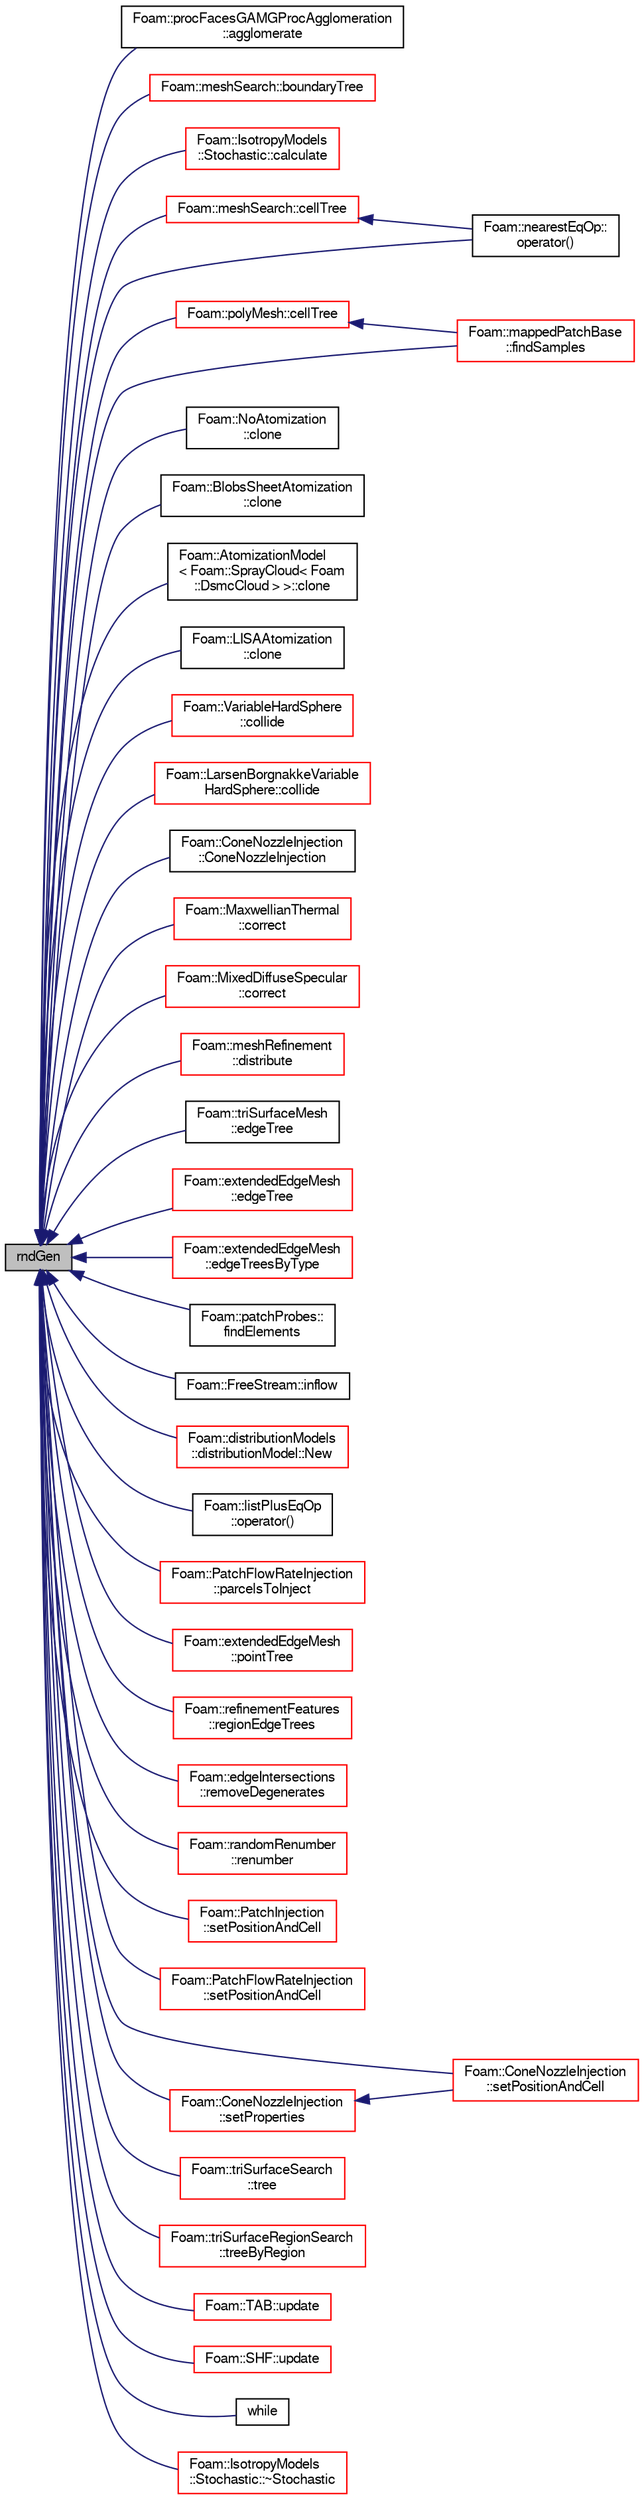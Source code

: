 digraph "rndGen"
{
  bgcolor="transparent";
  edge [fontname="FreeSans",fontsize="10",labelfontname="FreeSans",labelfontsize="10"];
  node [fontname="FreeSans",fontsize="10",shape=record];
  rankdir="LR";
  Node2147 [label="rndGen",height=0.2,width=0.4,color="black", fillcolor="grey75", style="filled", fontcolor="black"];
  Node2147 -> Node2148 [dir="back",color="midnightblue",fontsize="10",style="solid",fontname="FreeSans"];
  Node2148 [label="Foam::procFacesGAMGProcAgglomeration\l::agglomerate",height=0.2,width=0.4,color="black",URL="$a26998.html#aafdd9615cff0be3c3c601afb8526aee5",tooltip="Modify agglomeration. Return true if modified. "];
  Node2147 -> Node2149 [dir="back",color="midnightblue",fontsize="10",style="solid",fontname="FreeSans"];
  Node2149 [label="Foam::meshSearch::boundaryTree",height=0.2,width=0.4,color="red",URL="$a25118.html#a388fb4d39f97b837f32ecf4ac809a4d3",tooltip="Get (demand driven) reference to octree holding all. "];
  Node2147 -> Node2152 [dir="back",color="midnightblue",fontsize="10",style="solid",fontname="FreeSans"];
  Node2152 [label="Foam::IsotropyModels\l::Stochastic::calculate",height=0.2,width=0.4,color="red",URL="$a24246.html#afe1d8348c24e6589bc7c0b3f689316a7",tooltip="Member Functions. "];
  Node2147 -> Node2154 [dir="back",color="midnightblue",fontsize="10",style="solid",fontname="FreeSans"];
  Node2154 [label="Foam::meshSearch::cellTree",height=0.2,width=0.4,color="red",URL="$a25118.html#ac6c5bd053e8332171655f8ef67dbe917",tooltip="Get (demand driven) reference to octree holding all cells. "];
  Node2154 -> Node2151 [dir="back",color="midnightblue",fontsize="10",style="solid",fontname="FreeSans"];
  Node2151 [label="Foam::nearestEqOp::\loperator()",height=0.2,width=0.4,color="black",URL="$a29394.html#a7125bb052e112a423cd8082006cdac3b"];
  Node2147 -> Node2155 [dir="back",color="midnightblue",fontsize="10",style="solid",fontname="FreeSans"];
  Node2155 [label="Foam::polyMesh::cellTree",height=0.2,width=0.4,color="red",URL="$a27410.html#ac6c5bd053e8332171655f8ef67dbe917",tooltip="Return the cell search tree. "];
  Node2155 -> Node2156 [dir="back",color="midnightblue",fontsize="10",style="solid",fontname="FreeSans"];
  Node2156 [label="Foam::mappedPatchBase\l::findSamples",height=0.2,width=0.4,color="red",URL="$a25094.html#a5b45dd96de2566fe120ce82fd632868c",tooltip="Find cells/faces containing samples. "];
  Node2147 -> Node2272 [dir="back",color="midnightblue",fontsize="10",style="solid",fontname="FreeSans"];
  Node2272 [label="Foam::NoAtomization\l::clone",height=0.2,width=0.4,color="black",URL="$a24554.html#a3c5dc41485f2037aa988d99e90266e94",tooltip="Construct and return a clone. "];
  Node2147 -> Node2273 [dir="back",color="midnightblue",fontsize="10",style="solid",fontname="FreeSans"];
  Node2273 [label="Foam::BlobsSheetAtomization\l::clone",height=0.2,width=0.4,color="black",URL="$a24546.html#a3c5dc41485f2037aa988d99e90266e94",tooltip="Construct and return a clone. "];
  Node2147 -> Node2274 [dir="back",color="midnightblue",fontsize="10",style="solid",fontname="FreeSans"];
  Node2274 [label="Foam::AtomizationModel\l\< Foam::SprayCloud\< Foam\l::DsmcCloud \> \>::clone",height=0.2,width=0.4,color="black",URL="$a24522.html#a3c5dc41485f2037aa988d99e90266e94",tooltip="Construct and return a clone. "];
  Node2147 -> Node2275 [dir="back",color="midnightblue",fontsize="10",style="solid",fontname="FreeSans"];
  Node2275 [label="Foam::LISAAtomization\l::clone",height=0.2,width=0.4,color="black",URL="$a24550.html#a3c5dc41485f2037aa988d99e90266e94",tooltip="Construct and return a clone. "];
  Node2147 -> Node2276 [dir="back",color="midnightblue",fontsize="10",style="solid",fontname="FreeSans"];
  Node2276 [label="Foam::VariableHardSphere\l::collide",height=0.2,width=0.4,color="red",URL="$a23714.html#af028e1d3dc9aba7d1abd7d124b8a9a27",tooltip="Apply collision. "];
  Node2147 -> Node2279 [dir="back",color="midnightblue",fontsize="10",style="solid",fontname="FreeSans"];
  Node2279 [label="Foam::LarsenBorgnakkeVariable\lHardSphere::collide",height=0.2,width=0.4,color="red",URL="$a23706.html#af028e1d3dc9aba7d1abd7d124b8a9a27",tooltip="Apply collision. "];
  Node2147 -> Node2282 [dir="back",color="midnightblue",fontsize="10",style="solid",fontname="FreeSans"];
  Node2282 [label="Foam::ConeNozzleInjection\l::ConeNozzleInjection",height=0.2,width=0.4,color="black",URL="$a24062.html#a0a1cf5292f714d4aee4a0f846b16bfc0",tooltip="Construct from dictionary. "];
  Node2147 -> Node2283 [dir="back",color="midnightblue",fontsize="10",style="solid",fontname="FreeSans"];
  Node2283 [label="Foam::MaxwellianThermal\l::correct",height=0.2,width=0.4,color="red",URL="$a23726.html#a881dca43d304d4d744b6e48dac4439b1",tooltip="Apply wall correction. "];
  Node2147 -> Node2285 [dir="back",color="midnightblue",fontsize="10",style="solid",fontname="FreeSans"];
  Node2285 [label="Foam::MixedDiffuseSpecular\l::correct",height=0.2,width=0.4,color="red",URL="$a23730.html#a881dca43d304d4d744b6e48dac4439b1",tooltip="Apply wall correction. "];
  Node2147 -> Node2287 [dir="back",color="midnightblue",fontsize="10",style="solid",fontname="FreeSans"];
  Node2287 [label="Foam::meshRefinement\l::distribute",height=0.2,width=0.4,color="red",URL="$a24662.html#a6be2dc3eb1d541aeb83ee0a2adcc0556",tooltip="Update local numbering for mesh redistribution. "];
  Node2147 -> Node2288 [dir="back",color="midnightblue",fontsize="10",style="solid",fontname="FreeSans"];
  Node2288 [label="Foam::triSurfaceMesh\l::edgeTree",height=0.2,width=0.4,color="black",URL="$a25258.html#a35b8d766fd06e5d629b382b37f071d47",tooltip="Demand driven construction of octree for boundary edges. "];
  Node2147 -> Node2289 [dir="back",color="midnightblue",fontsize="10",style="solid",fontname="FreeSans"];
  Node2289 [label="Foam::extendedEdgeMesh\l::edgeTree",height=0.2,width=0.4,color="red",URL="$a21786.html#a35b8d766fd06e5d629b382b37f071d47",tooltip="Demand driven construction of octree for boundary edges. "];
  Node2147 -> Node2296 [dir="back",color="midnightblue",fontsize="10",style="solid",fontname="FreeSans"];
  Node2296 [label="Foam::extendedEdgeMesh\l::edgeTreesByType",height=0.2,width=0.4,color="red",URL="$a21786.html#afa97552d0c5faeb838d8dea82fded8ea",tooltip="Demand driven construction of octree for boundary edges by type. "];
  Node2147 -> Node2300 [dir="back",color="midnightblue",fontsize="10",style="solid",fontname="FreeSans"];
  Node2300 [label="Foam::patchProbes::\lfindElements",height=0.2,width=0.4,color="black",URL="$a29262.html#a852f621399b6ee1f3467e69a1d5fe8b4",tooltip="Find elements containing patchProbes. "];
  Node2147 -> Node2156 [dir="back",color="midnightblue",fontsize="10",style="solid",fontname="FreeSans"];
  Node2147 -> Node2301 [dir="back",color="midnightblue",fontsize="10",style="solid",fontname="FreeSans"];
  Node2301 [label="Foam::FreeStream::inflow",height=0.2,width=0.4,color="black",URL="$a23718.html#a84e6a7b742df4fcb240fff3040770a0b",tooltip="Introduce particles. "];
  Node2147 -> Node2302 [dir="back",color="midnightblue",fontsize="10",style="solid",fontname="FreeSans"];
  Node2302 [label="Foam::distributionModels\l::distributionModel::New",height=0.2,width=0.4,color="red",URL="$a23638.html#af54553b42efb4179bba9532c77ae60fa",tooltip="Selector. "];
  Node2147 -> Node2304 [dir="back",color="midnightblue",fontsize="10",style="solid",fontname="FreeSans"];
  Node2304 [label="Foam::listPlusEqOp\l::operator()",height=0.2,width=0.4,color="black",URL="$a24626.html#a2bca5855a51bffee2f0fe2aacc4aba10"];
  Node2147 -> Node2151 [dir="back",color="midnightblue",fontsize="10",style="solid",fontname="FreeSans"];
  Node2147 -> Node2305 [dir="back",color="midnightblue",fontsize="10",style="solid",fontname="FreeSans"];
  Node2305 [label="Foam::PatchFlowRateInjection\l::parcelsToInject",height=0.2,width=0.4,color="red",URL="$a24094.html#a4c4730db6620caeb697dfb15e7ed265a",tooltip="Number of parcels to introduce relative to SOI. "];
  Node2147 -> Node2308 [dir="back",color="midnightblue",fontsize="10",style="solid",fontname="FreeSans"];
  Node2308 [label="Foam::extendedEdgeMesh\l::pointTree",height=0.2,width=0.4,color="red",URL="$a21786.html#ae27981ad458811ae4bd359d382089130",tooltip="Demand driven construction of octree for feature points. "];
  Node2147 -> Node2309 [dir="back",color="midnightblue",fontsize="10",style="solid",fontname="FreeSans"];
  Node2309 [label="Foam::refinementFeatures\l::regionEdgeTrees",height=0.2,width=0.4,color="red",URL="$a24682.html#a8b10e1c25153aef632c6fea885ce9bf0"];
  Node2147 -> Node2315 [dir="back",color="midnightblue",fontsize="10",style="solid",fontname="FreeSans"];
  Node2315 [label="Foam::edgeIntersections\l::removeDegenerates",height=0.2,width=0.4,color="red",URL="$a25498.html#ad0d81f63bedf7adf479d3512ac49ae21",tooltip="Resolve ties. Shuffles points so all edge - face intersections. "];
  Node2147 -> Node2319 [dir="back",color="midnightblue",fontsize="10",style="solid",fontname="FreeSans"];
  Node2319 [label="Foam::randomRenumber\l::renumber",height=0.2,width=0.4,color="red",URL="$a29210.html#abdaab0ecd06e1b35a275812665bd2da0",tooltip="Return the order in which cells need to be visited, i.e. "];
  Node2147 -> Node2323 [dir="back",color="midnightblue",fontsize="10",style="solid",fontname="FreeSans"];
  Node2323 [label="Foam::PatchInjection\l::setPositionAndCell",height=0.2,width=0.4,color="red",URL="$a24098.html#aad46d52ac65ec9617ddd76b06e2bc670",tooltip="Set the injection position and owner cell, tetFace and tetPt. "];
  Node2147 -> Node2328 [dir="back",color="midnightblue",fontsize="10",style="solid",fontname="FreeSans"];
  Node2328 [label="Foam::PatchFlowRateInjection\l::setPositionAndCell",height=0.2,width=0.4,color="red",URL="$a24094.html#aad46d52ac65ec9617ddd76b06e2bc670",tooltip="Set the injection position and owner cell, tetFace and tetPt. "];
  Node2147 -> Node2330 [dir="back",color="midnightblue",fontsize="10",style="solid",fontname="FreeSans"];
  Node2330 [label="Foam::ConeNozzleInjection\l::setPositionAndCell",height=0.2,width=0.4,color="red",URL="$a24062.html#aad46d52ac65ec9617ddd76b06e2bc670",tooltip="Set the injection position and owner cell. "];
  Node2147 -> Node2335 [dir="back",color="midnightblue",fontsize="10",style="solid",fontname="FreeSans"];
  Node2335 [label="Foam::ConeNozzleInjection\l::setProperties",height=0.2,width=0.4,color="red",URL="$a24062.html#a9c29fb14e9bea94ae75c185efe894b00",tooltip="Set the parcel properties. "];
  Node2335 -> Node2330 [dir="back",color="midnightblue",fontsize="10",style="solid",fontname="FreeSans"];
  Node2147 -> Node2336 [dir="back",color="midnightblue",fontsize="10",style="solid",fontname="FreeSans"];
  Node2336 [label="Foam::triSurfaceSearch\l::tree",height=0.2,width=0.4,color="red",URL="$a25530.html#a6d01bb33aa711bf96f61eba9aa236e80",tooltip="Demand driven construction of the octree. "];
  Node2147 -> Node2357 [dir="back",color="midnightblue",fontsize="10",style="solid",fontname="FreeSans"];
  Node2357 [label="Foam::triSurfaceRegionSearch\l::treeByRegion",height=0.2,width=0.4,color="red",URL="$a25526.html#ac3b5768cab9bb1f9664f225d85b1e7d9",tooltip="Demand driven construction of octree for each region. "];
  Node2147 -> Node2372 [dir="back",color="midnightblue",fontsize="10",style="solid",fontname="FreeSans"];
  Node2372 [label="Foam::TAB::update",height=0.2,width=0.4,color="red",URL="$a24582.html#af86a08f997bc779309ec7d00e914e292",tooltip="update the parcel diameter "];
  Node2147 -> Node2375 [dir="back",color="midnightblue",fontsize="10",style="solid",fontname="FreeSans"];
  Node2375 [label="Foam::SHF::update",height=0.2,width=0.4,color="red",URL="$a24578.html#af86a08f997bc779309ec7d00e914e292",tooltip="update the parcel properties "];
  Node2147 -> Node2378 [dir="back",color="midnightblue",fontsize="10",style="solid",fontname="FreeSans"];
  Node2378 [label="while",height=0.2,width=0.4,color="black",URL="$a06719.html#a768b7bc0979b7d1eddf4a7b1c47b9907"];
  Node2147 -> Node2379 [dir="back",color="midnightblue",fontsize="10",style="solid",fontname="FreeSans"];
  Node2379 [label="Foam::IsotropyModels\l::Stochastic::~Stochastic",height=0.2,width=0.4,color="red",URL="$a24246.html#a7e7959df6214bab2730fdf0b124973db",tooltip="Destructor. "];
}
